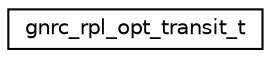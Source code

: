 digraph "Graphical Class Hierarchy"
{
 // LATEX_PDF_SIZE
  edge [fontname="Helvetica",fontsize="10",labelfontname="Helvetica",labelfontsize="10"];
  node [fontname="Helvetica",fontsize="10",shape=record];
  rankdir="LR";
  Node0 [label="gnrc_rpl_opt_transit_t",height=0.2,width=0.4,color="black", fillcolor="white", style="filled",URL="$structgnrc__rpl__opt__transit__t.html",tooltip="Transit Option."];
}
